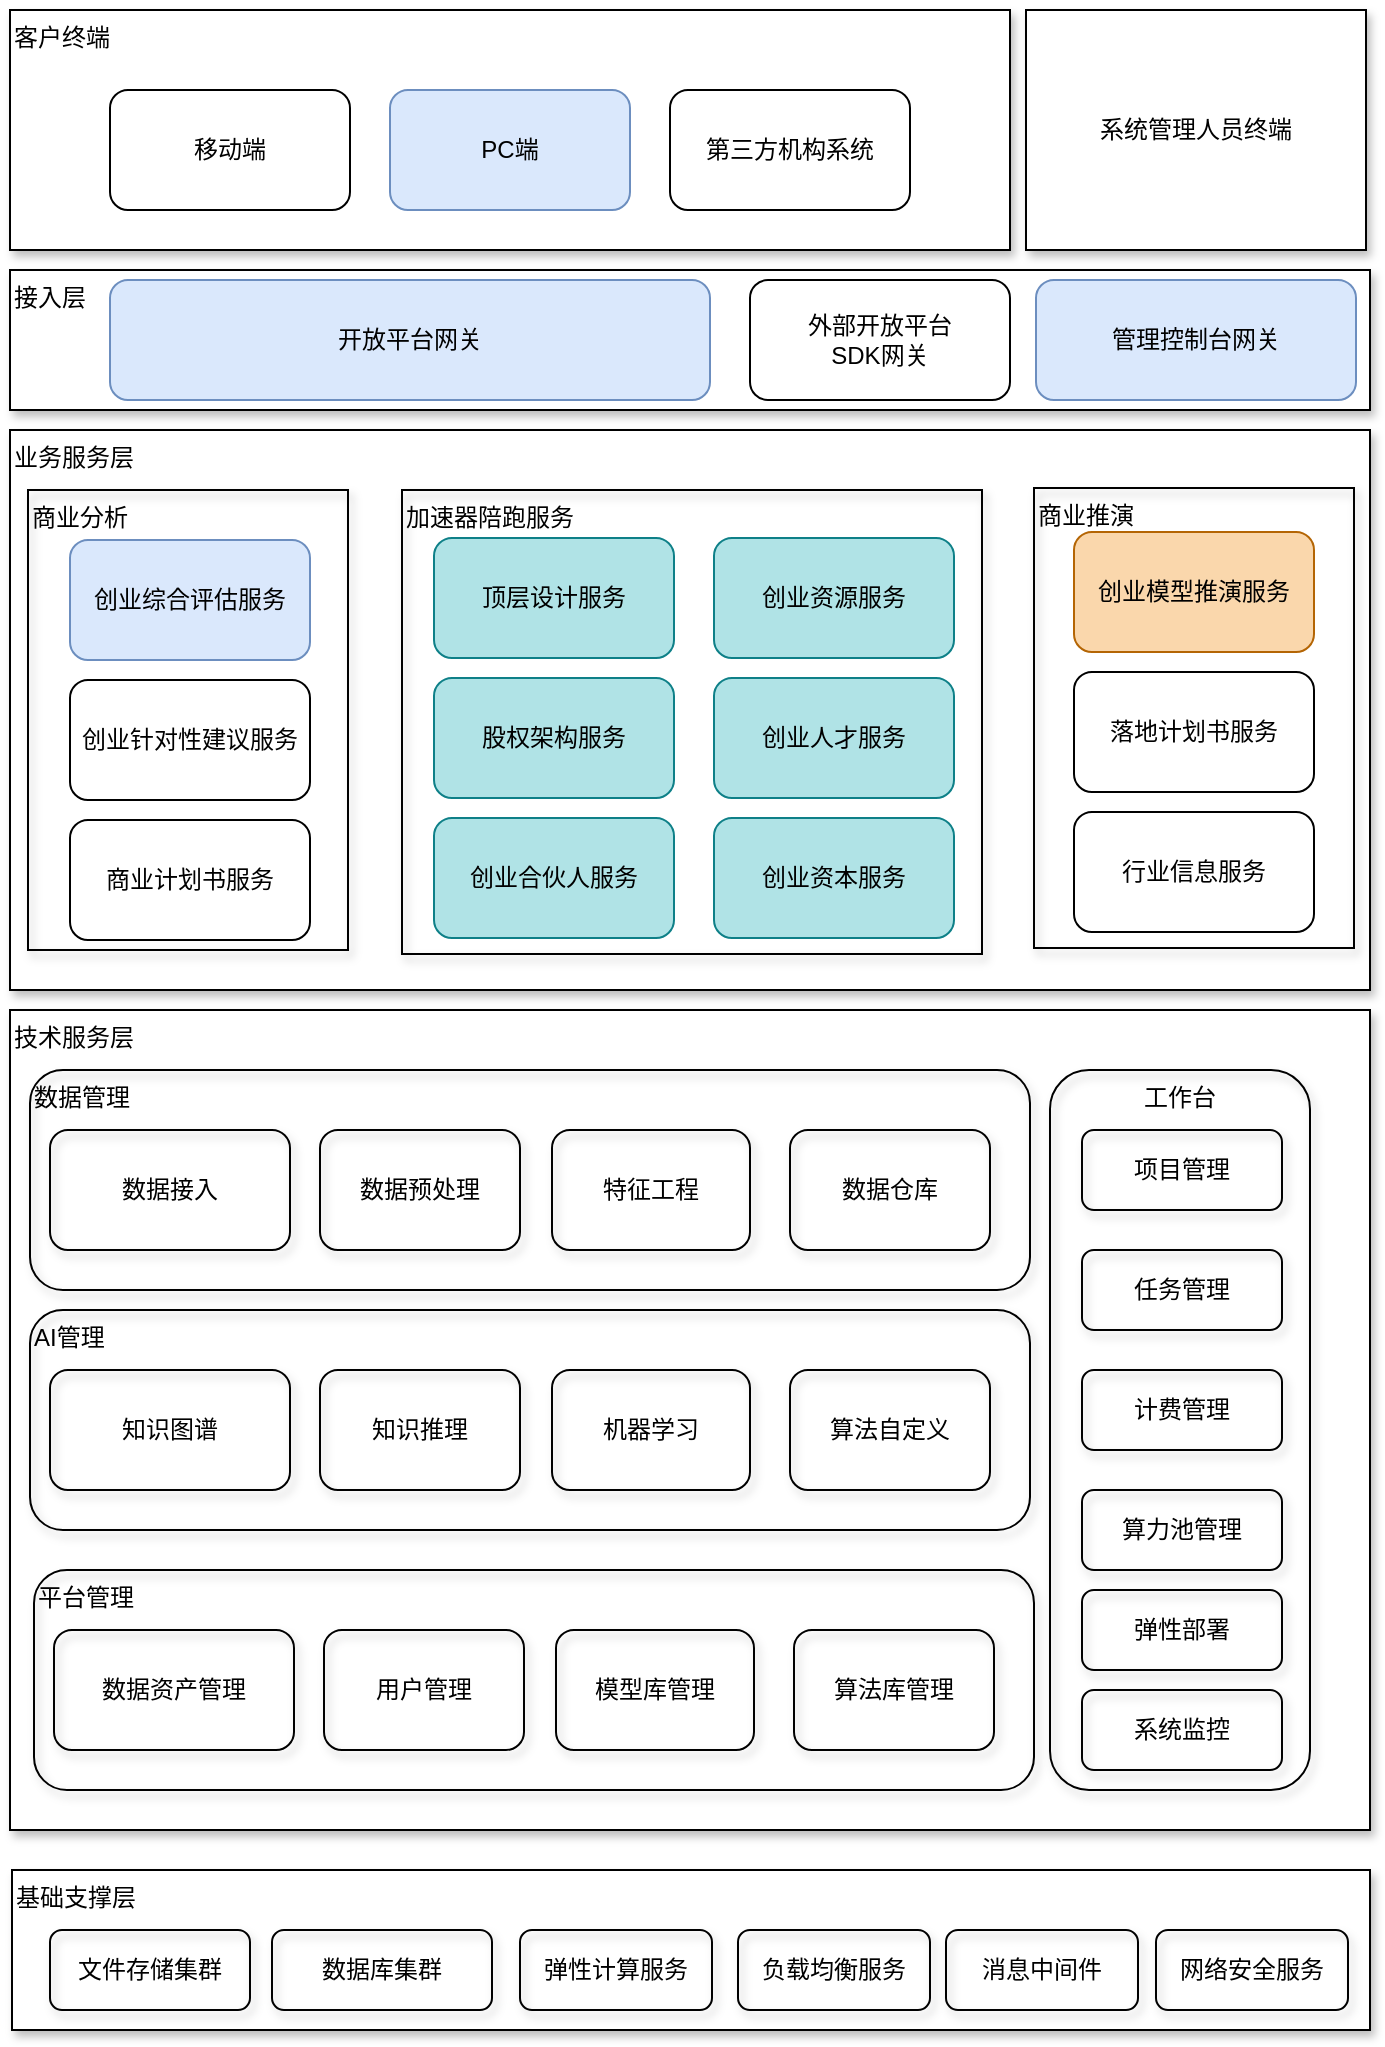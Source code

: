 <mxfile version="20.8.20" type="github"><diagram name="第 1 页" id="_EGQEHnWrD0qG6IQZNAH"><mxGraphModel dx="1387" dy="834" grid="1" gridSize="10" guides="1" tooltips="1" connect="1" arrows="1" fold="1" page="1" pageScale="1" pageWidth="827" pageHeight="1169" math="0" shadow="0"><root><mxCell id="0"/><mxCell id="1" parent="0"/><mxCell id="NAQyBlbbrNoxs6-n190m-1" value="客户终端" style="rounded=0;whiteSpace=wrap;html=1;align=left;verticalAlign=top;shadow=1;" vertex="1" parent="1"><mxGeometry x="60" y="100" width="500" height="120" as="geometry"/></mxCell><mxCell id="NAQyBlbbrNoxs6-n190m-2" value="移动端" style="rounded=1;whiteSpace=wrap;html=1;" vertex="1" parent="1"><mxGeometry x="110" y="140" width="120" height="60" as="geometry"/></mxCell><mxCell id="NAQyBlbbrNoxs6-n190m-3" value="PC端" style="rounded=1;whiteSpace=wrap;html=1;fillColor=#dae8fc;strokeColor=#6c8ebf;" vertex="1" parent="1"><mxGeometry x="250" y="140" width="120" height="60" as="geometry"/></mxCell><mxCell id="NAQyBlbbrNoxs6-n190m-4" value="第三方机构系统" style="rounded=1;whiteSpace=wrap;html=1;" vertex="1" parent="1"><mxGeometry x="390" y="140" width="120" height="60" as="geometry"/></mxCell><mxCell id="NAQyBlbbrNoxs6-n190m-5" value="接入层" style="rounded=0;whiteSpace=wrap;html=1;align=left;verticalAlign=top;shadow=1;" vertex="1" parent="1"><mxGeometry x="60" y="230" width="680" height="70" as="geometry"/></mxCell><mxCell id="NAQyBlbbrNoxs6-n190m-6" value="系统管理人员终端" style="rounded=0;whiteSpace=wrap;html=1;shadow=1;" vertex="1" parent="1"><mxGeometry x="568" y="100" width="170" height="120" as="geometry"/></mxCell><mxCell id="NAQyBlbbrNoxs6-n190m-7" value="外部开放平台&lt;br&gt;SDK网关" style="rounded=1;whiteSpace=wrap;html=1;" vertex="1" parent="1"><mxGeometry x="430" y="235" width="130" height="60" as="geometry"/></mxCell><mxCell id="NAQyBlbbrNoxs6-n190m-8" value="开放平台网关" style="rounded=1;whiteSpace=wrap;html=1;fillColor=#dae8fc;strokeColor=#6c8ebf;" vertex="1" parent="1"><mxGeometry x="110" y="235" width="300" height="60" as="geometry"/></mxCell><mxCell id="NAQyBlbbrNoxs6-n190m-9" value="业务服务层" style="rounded=0;whiteSpace=wrap;html=1;align=left;verticalAlign=top;glass=0;shadow=1;" vertex="1" parent="1"><mxGeometry x="60" y="310" width="680" height="280" as="geometry"/></mxCell><mxCell id="NAQyBlbbrNoxs6-n190m-10" value="管理控制台网关" style="rounded=1;whiteSpace=wrap;html=1;fillColor=#dae8fc;strokeColor=#6c8ebf;" vertex="1" parent="1"><mxGeometry x="573" y="235" width="160" height="60" as="geometry"/></mxCell><mxCell id="NAQyBlbbrNoxs6-n190m-11" value="创业综合评估服务" style="rounded=1;whiteSpace=wrap;html=1;fillColor=#dae8fc;strokeColor=#6c8ebf;" vertex="1" parent="1"><mxGeometry x="90" y="365" width="120" height="60" as="geometry"/></mxCell><mxCell id="NAQyBlbbrNoxs6-n190m-12" value="股权架构服务" style="rounded=1;whiteSpace=wrap;html=1;fillColor=#b0e3e6;strokeColor=#0e8088;" vertex="1" parent="1"><mxGeometry x="272" y="434" width="120" height="60" as="geometry"/></mxCell><mxCell id="NAQyBlbbrNoxs6-n190m-13" value="创业资源服务" style="rounded=1;whiteSpace=wrap;html=1;fillColor=#b0e3e6;strokeColor=#0e8088;" vertex="1" parent="1"><mxGeometry x="412" y="364" width="120" height="60" as="geometry"/></mxCell><mxCell id="NAQyBlbbrNoxs6-n190m-14" value="创业人才服务" style="rounded=1;whiteSpace=wrap;html=1;fillColor=#b0e3e6;strokeColor=#0e8088;" vertex="1" parent="1"><mxGeometry x="412" y="434" width="120" height="60" as="geometry"/></mxCell><mxCell id="NAQyBlbbrNoxs6-n190m-15" value="创业资本服务" style="rounded=1;whiteSpace=wrap;html=1;fillColor=#b0e3e6;strokeColor=#0e8088;" vertex="1" parent="1"><mxGeometry x="412" y="504" width="120" height="60" as="geometry"/></mxCell><mxCell id="NAQyBlbbrNoxs6-n190m-16" value="商业计划书服务" style="rounded=1;whiteSpace=wrap;html=1;" vertex="1" parent="1"><mxGeometry x="90" y="505" width="120" height="60" as="geometry"/></mxCell><mxCell id="NAQyBlbbrNoxs6-n190m-17" value="创业合伙人服务" style="rounded=1;whiteSpace=wrap;html=1;fillColor=#b0e3e6;strokeColor=#0e8088;" vertex="1" parent="1"><mxGeometry x="272" y="504" width="120" height="60" as="geometry"/></mxCell><mxCell id="NAQyBlbbrNoxs6-n190m-18" value="顶层设计服务" style="rounded=1;whiteSpace=wrap;html=1;fillColor=#b0e3e6;strokeColor=#0e8088;" vertex="1" parent="1"><mxGeometry x="272" y="364" width="120" height="60" as="geometry"/></mxCell><mxCell id="NAQyBlbbrNoxs6-n190m-19" value="创业针对性建议服务" style="rounded=1;whiteSpace=wrap;html=1;" vertex="1" parent="1"><mxGeometry x="90" y="435" width="120" height="60" as="geometry"/></mxCell><mxCell id="NAQyBlbbrNoxs6-n190m-20" value="创业模型推演服务" style="rounded=1;whiteSpace=wrap;html=1;fillColor=#fad7ac;strokeColor=#b46504;" vertex="1" parent="1"><mxGeometry x="592" y="361" width="120" height="60" as="geometry"/></mxCell><mxCell id="NAQyBlbbrNoxs6-n190m-23" value="商业分析" style="rounded=0;whiteSpace=wrap;html=1;shadow=1;glass=0;sketch=0;fillColor=none;align=left;verticalAlign=top;" vertex="1" parent="1"><mxGeometry x="69" y="340" width="160" height="230" as="geometry"/></mxCell><mxCell id="NAQyBlbbrNoxs6-n190m-21" value="落地计划书服务" style="rounded=1;whiteSpace=wrap;html=1;" vertex="1" parent="1"><mxGeometry x="592" y="431" width="120" height="60" as="geometry"/></mxCell><mxCell id="NAQyBlbbrNoxs6-n190m-22" value="行业信息服务" style="rounded=1;whiteSpace=wrap;html=1;" vertex="1" parent="1"><mxGeometry x="592" y="501" width="120" height="60" as="geometry"/></mxCell><mxCell id="NAQyBlbbrNoxs6-n190m-24" value="加速器陪跑服务" style="rounded=0;whiteSpace=wrap;html=1;fillColor=none;verticalAlign=top;align=left;shadow=1;" vertex="1" parent="1"><mxGeometry x="256" y="340" width="290" height="232" as="geometry"/></mxCell><mxCell id="NAQyBlbbrNoxs6-n190m-25" value="商业推演" style="rounded=0;whiteSpace=wrap;html=1;shadow=1;glass=0;sketch=0;fillColor=none;align=left;verticalAlign=top;" vertex="1" parent="1"><mxGeometry x="572" y="339" width="160" height="230" as="geometry"/></mxCell><mxCell id="NAQyBlbbrNoxs6-n190m-26" value="技术服务层" style="rounded=0;whiteSpace=wrap;html=1;align=left;verticalAlign=top;glass=0;shadow=1;" vertex="1" parent="1"><mxGeometry x="60" y="600" width="680" height="410" as="geometry"/></mxCell><mxCell id="NAQyBlbbrNoxs6-n190m-27" value="工作台" style="rounded=1;whiteSpace=wrap;html=1;shadow=1;glass=0;sketch=0;fillColor=none;align=center;verticalAlign=top;" vertex="1" parent="1"><mxGeometry x="580" y="630" width="130" height="360" as="geometry"/></mxCell><mxCell id="NAQyBlbbrNoxs6-n190m-28" value="项目管理" style="rounded=1;whiteSpace=wrap;html=1;shadow=1;glass=0;sketch=0;fillColor=none;" vertex="1" parent="1"><mxGeometry x="596" y="660" width="100" height="40" as="geometry"/></mxCell><mxCell id="NAQyBlbbrNoxs6-n190m-29" value="任务管理" style="rounded=1;whiteSpace=wrap;html=1;shadow=1;glass=0;sketch=0;fillColor=none;" vertex="1" parent="1"><mxGeometry x="596" y="720" width="100" height="40" as="geometry"/></mxCell><mxCell id="NAQyBlbbrNoxs6-n190m-30" value="计费管理" style="rounded=1;whiteSpace=wrap;html=1;shadow=1;glass=0;sketch=0;fillColor=none;" vertex="1" parent="1"><mxGeometry x="596" y="780" width="100" height="40" as="geometry"/></mxCell><mxCell id="NAQyBlbbrNoxs6-n190m-31" value="数据管理" style="rounded=1;whiteSpace=wrap;html=1;shadow=1;glass=0;sketch=0;fillColor=none;align=left;verticalAlign=top;" vertex="1" parent="1"><mxGeometry x="70" y="630" width="500" height="110" as="geometry"/></mxCell><mxCell id="NAQyBlbbrNoxs6-n190m-32" value="数据接入" style="rounded=1;whiteSpace=wrap;html=1;shadow=1;glass=0;sketch=0;fillColor=none;" vertex="1" parent="1"><mxGeometry x="80" y="660" width="120" height="60" as="geometry"/></mxCell><mxCell id="NAQyBlbbrNoxs6-n190m-33" value="数据预处理" style="rounded=1;whiteSpace=wrap;html=1;shadow=1;glass=0;sketch=0;fillColor=none;" vertex="1" parent="1"><mxGeometry x="215" y="660" width="100" height="60" as="geometry"/></mxCell><mxCell id="NAQyBlbbrNoxs6-n190m-34" value="特征工程" style="rounded=1;whiteSpace=wrap;html=1;shadow=1;glass=0;sketch=0;fillColor=none;" vertex="1" parent="1"><mxGeometry x="331" y="660" width="99" height="60" as="geometry"/></mxCell><mxCell id="NAQyBlbbrNoxs6-n190m-35" value="数据仓库" style="rounded=1;whiteSpace=wrap;html=1;shadow=1;glass=0;sketch=0;fillColor=none;" vertex="1" parent="1"><mxGeometry x="450" y="660" width="100" height="60" as="geometry"/></mxCell><mxCell id="NAQyBlbbrNoxs6-n190m-36" value="AI管理" style="rounded=1;whiteSpace=wrap;html=1;shadow=1;glass=0;sketch=0;fillColor=none;align=left;verticalAlign=top;" vertex="1" parent="1"><mxGeometry x="70" y="750" width="500" height="110" as="geometry"/></mxCell><mxCell id="NAQyBlbbrNoxs6-n190m-37" value="知识图谱" style="rounded=1;whiteSpace=wrap;html=1;shadow=1;glass=0;sketch=0;fillColor=none;" vertex="1" parent="1"><mxGeometry x="80" y="780" width="120" height="60" as="geometry"/></mxCell><mxCell id="NAQyBlbbrNoxs6-n190m-38" value="知识推理" style="rounded=1;whiteSpace=wrap;html=1;shadow=1;glass=0;sketch=0;fillColor=none;" vertex="1" parent="1"><mxGeometry x="215" y="780" width="100" height="60" as="geometry"/></mxCell><mxCell id="NAQyBlbbrNoxs6-n190m-39" value="机器学习" style="rounded=1;whiteSpace=wrap;html=1;shadow=1;glass=0;sketch=0;fillColor=none;" vertex="1" parent="1"><mxGeometry x="331" y="780" width="99" height="60" as="geometry"/></mxCell><mxCell id="NAQyBlbbrNoxs6-n190m-40" value="算法自定义" style="rounded=1;whiteSpace=wrap;html=1;shadow=1;glass=0;sketch=0;fillColor=none;" vertex="1" parent="1"><mxGeometry x="450" y="780" width="100" height="60" as="geometry"/></mxCell><mxCell id="NAQyBlbbrNoxs6-n190m-41" value="平台管理" style="rounded=1;whiteSpace=wrap;html=1;shadow=1;glass=0;sketch=0;fillColor=none;align=left;verticalAlign=top;" vertex="1" parent="1"><mxGeometry x="72" y="880" width="500" height="110" as="geometry"/></mxCell><mxCell id="NAQyBlbbrNoxs6-n190m-42" value="数据资产管理" style="rounded=1;whiteSpace=wrap;html=1;shadow=1;glass=0;sketch=0;fillColor=none;" vertex="1" parent="1"><mxGeometry x="82" y="910" width="120" height="60" as="geometry"/></mxCell><mxCell id="NAQyBlbbrNoxs6-n190m-43" value="用户管理" style="rounded=1;whiteSpace=wrap;html=1;shadow=1;glass=0;sketch=0;fillColor=none;" vertex="1" parent="1"><mxGeometry x="217" y="910" width="100" height="60" as="geometry"/></mxCell><mxCell id="NAQyBlbbrNoxs6-n190m-44" value="模型库管理" style="rounded=1;whiteSpace=wrap;html=1;shadow=1;glass=0;sketch=0;fillColor=none;" vertex="1" parent="1"><mxGeometry x="333" y="910" width="99" height="60" as="geometry"/></mxCell><mxCell id="NAQyBlbbrNoxs6-n190m-45" value="算法库管理" style="rounded=1;whiteSpace=wrap;html=1;shadow=1;glass=0;sketch=0;fillColor=none;" vertex="1" parent="1"><mxGeometry x="452" y="910" width="100" height="60" as="geometry"/></mxCell><mxCell id="NAQyBlbbrNoxs6-n190m-46" value="算力池管理" style="rounded=1;whiteSpace=wrap;html=1;shadow=1;glass=0;sketch=0;fillColor=none;" vertex="1" parent="1"><mxGeometry x="596" y="840" width="100" height="40" as="geometry"/></mxCell><mxCell id="NAQyBlbbrNoxs6-n190m-47" value="系统监控" style="rounded=1;whiteSpace=wrap;html=1;shadow=1;glass=0;sketch=0;fillColor=none;" vertex="1" parent="1"><mxGeometry x="596" y="940" width="100" height="40" as="geometry"/></mxCell><mxCell id="NAQyBlbbrNoxs6-n190m-48" value="弹性部署" style="rounded=1;whiteSpace=wrap;html=1;shadow=1;glass=0;sketch=0;fillColor=none;" vertex="1" parent="1"><mxGeometry x="596" y="890" width="100" height="40" as="geometry"/></mxCell><mxCell id="NAQyBlbbrNoxs6-n190m-49" value="基础支撑层" style="rounded=0;whiteSpace=wrap;html=1;align=left;verticalAlign=top;shadow=1;" vertex="1" parent="1"><mxGeometry x="61" y="1030" width="679" height="80" as="geometry"/></mxCell><mxCell id="NAQyBlbbrNoxs6-n190m-50" value="文件存储集群" style="rounded=1;whiteSpace=wrap;html=1;shadow=1;glass=0;sketch=0;fillColor=none;" vertex="1" parent="1"><mxGeometry x="80" y="1060" width="100" height="40" as="geometry"/></mxCell><mxCell id="NAQyBlbbrNoxs6-n190m-51" value="数据库集群" style="rounded=1;whiteSpace=wrap;html=1;shadow=1;glass=0;sketch=0;fillColor=none;" vertex="1" parent="1"><mxGeometry x="191" y="1060" width="110" height="40" as="geometry"/></mxCell><mxCell id="NAQyBlbbrNoxs6-n190m-52" value="弹性计算服务" style="rounded=1;whiteSpace=wrap;html=1;shadow=1;glass=0;sketch=0;fillColor=none;" vertex="1" parent="1"><mxGeometry x="315" y="1060" width="96" height="40" as="geometry"/></mxCell><mxCell id="NAQyBlbbrNoxs6-n190m-53" value="负载均衡服务" style="rounded=1;whiteSpace=wrap;html=1;shadow=1;glass=0;sketch=0;fillColor=none;" vertex="1" parent="1"><mxGeometry x="424" y="1060" width="96" height="40" as="geometry"/></mxCell><mxCell id="NAQyBlbbrNoxs6-n190m-54" value="网络安全服务" style="rounded=1;whiteSpace=wrap;html=1;shadow=1;glass=0;sketch=0;fillColor=none;" vertex="1" parent="1"><mxGeometry x="633" y="1060" width="96" height="40" as="geometry"/></mxCell><mxCell id="NAQyBlbbrNoxs6-n190m-55" value="消息中间件" style="rounded=1;whiteSpace=wrap;html=1;shadow=1;glass=0;sketch=0;fillColor=none;" vertex="1" parent="1"><mxGeometry x="528" y="1060" width="96" height="40" as="geometry"/></mxCell></root></mxGraphModel></diagram></mxfile>